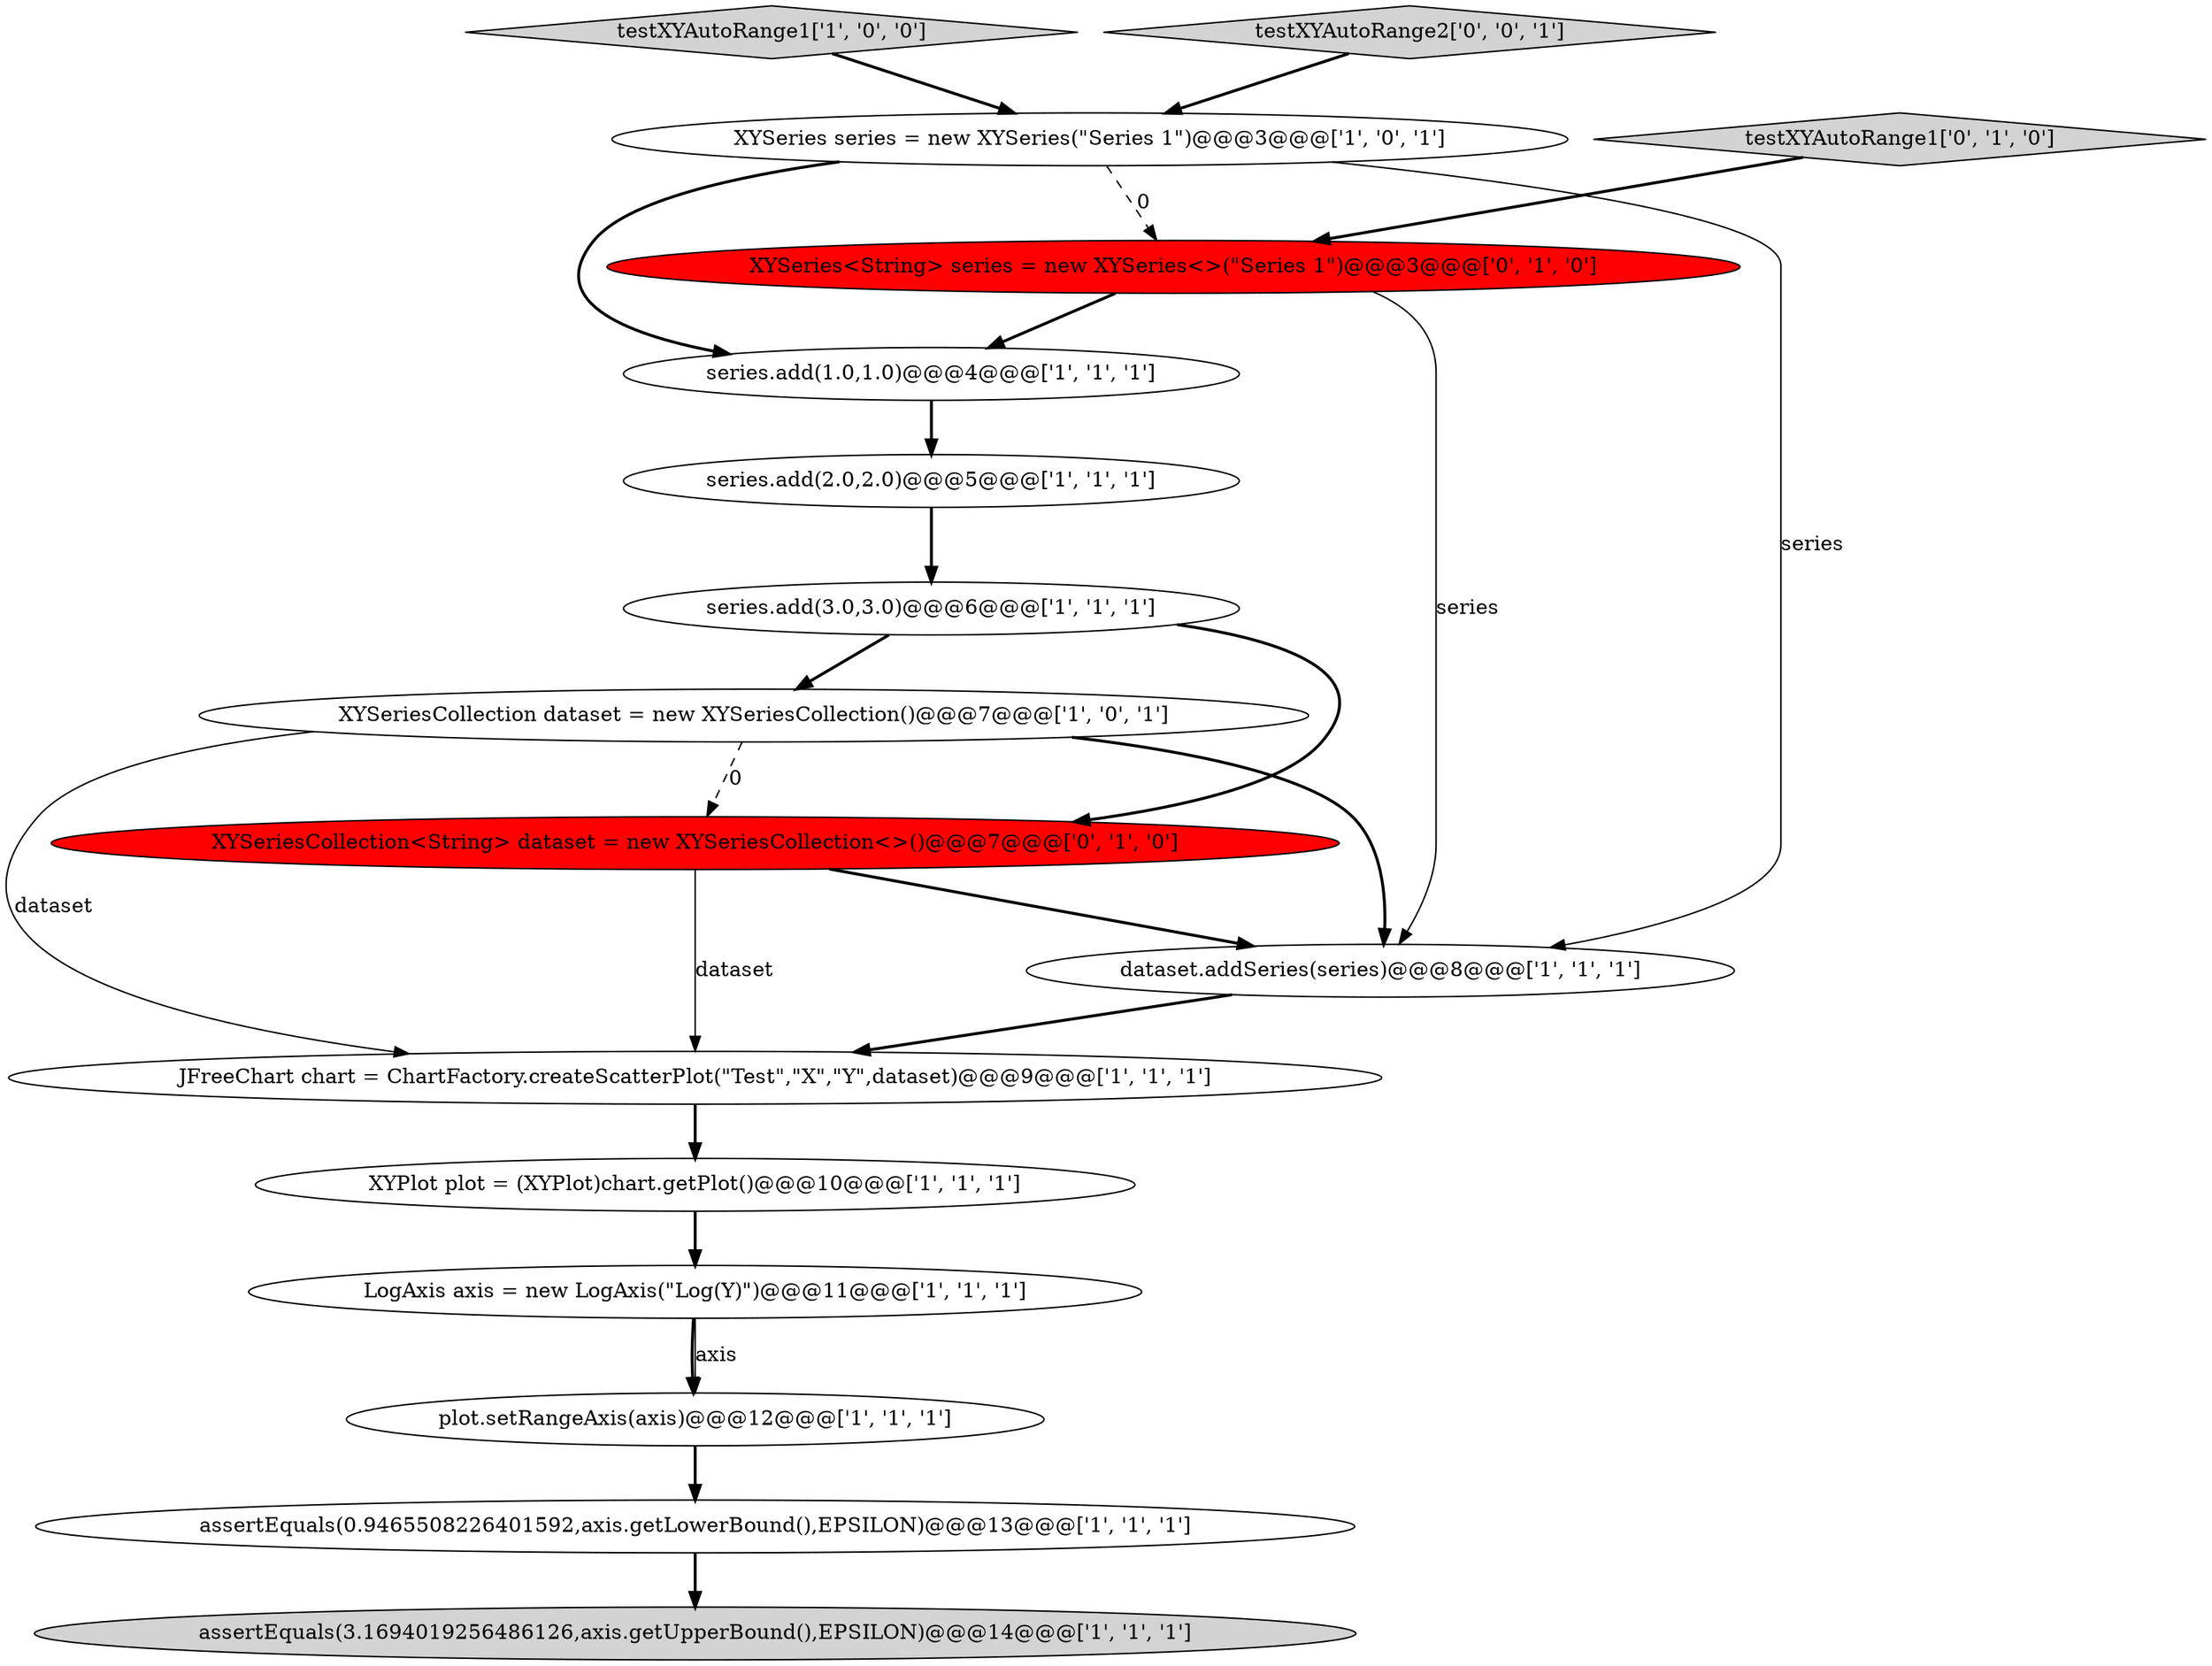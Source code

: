 digraph {
15 [style = filled, label = "XYSeriesCollection<String> dataset = new XYSeriesCollection<>()@@@7@@@['0', '1', '0']", fillcolor = red, shape = ellipse image = "AAA1AAABBB2BBB"];
5 [style = filled, label = "assertEquals(3.1694019256486126,axis.getUpperBound(),EPSILON)@@@14@@@['1', '1', '1']", fillcolor = lightgray, shape = ellipse image = "AAA0AAABBB1BBB"];
2 [style = filled, label = "assertEquals(0.9465508226401592,axis.getLowerBound(),EPSILON)@@@13@@@['1', '1', '1']", fillcolor = white, shape = ellipse image = "AAA0AAABBB1BBB"];
7 [style = filled, label = "LogAxis axis = new LogAxis(\"Log(Y)\")@@@11@@@['1', '1', '1']", fillcolor = white, shape = ellipse image = "AAA0AAABBB1BBB"];
4 [style = filled, label = "series.add(1.0,1.0)@@@4@@@['1', '1', '1']", fillcolor = white, shape = ellipse image = "AAA0AAABBB1BBB"];
9 [style = filled, label = "series.add(2.0,2.0)@@@5@@@['1', '1', '1']", fillcolor = white, shape = ellipse image = "AAA0AAABBB1BBB"];
14 [style = filled, label = "XYSeries<String> series = new XYSeries<>(\"Series 1\")@@@3@@@['0', '1', '0']", fillcolor = red, shape = ellipse image = "AAA1AAABBB2BBB"];
0 [style = filled, label = "plot.setRangeAxis(axis)@@@12@@@['1', '1', '1']", fillcolor = white, shape = ellipse image = "AAA0AAABBB1BBB"];
12 [style = filled, label = "JFreeChart chart = ChartFactory.createScatterPlot(\"Test\",\"X\",\"Y\",dataset)@@@9@@@['1', '1', '1']", fillcolor = white, shape = ellipse image = "AAA0AAABBB1BBB"];
6 [style = filled, label = "dataset.addSeries(series)@@@8@@@['1', '1', '1']", fillcolor = white, shape = ellipse image = "AAA0AAABBB1BBB"];
10 [style = filled, label = "testXYAutoRange1['1', '0', '0']", fillcolor = lightgray, shape = diamond image = "AAA0AAABBB1BBB"];
16 [style = filled, label = "testXYAutoRange2['0', '0', '1']", fillcolor = lightgray, shape = diamond image = "AAA0AAABBB3BBB"];
3 [style = filled, label = "XYSeriesCollection dataset = new XYSeriesCollection()@@@7@@@['1', '0', '1']", fillcolor = white, shape = ellipse image = "AAA0AAABBB1BBB"];
11 [style = filled, label = "series.add(3.0,3.0)@@@6@@@['1', '1', '1']", fillcolor = white, shape = ellipse image = "AAA0AAABBB1BBB"];
1 [style = filled, label = "XYPlot plot = (XYPlot)chart.getPlot()@@@10@@@['1', '1', '1']", fillcolor = white, shape = ellipse image = "AAA0AAABBB1BBB"];
8 [style = filled, label = "XYSeries series = new XYSeries(\"Series 1\")@@@3@@@['1', '0', '1']", fillcolor = white, shape = ellipse image = "AAA0AAABBB1BBB"];
13 [style = filled, label = "testXYAutoRange1['0', '1', '0']", fillcolor = lightgray, shape = diamond image = "AAA0AAABBB2BBB"];
4->9 [style = bold, label=""];
15->12 [style = solid, label="dataset"];
9->11 [style = bold, label=""];
16->8 [style = bold, label=""];
0->2 [style = bold, label=""];
3->6 [style = bold, label=""];
7->0 [style = bold, label=""];
15->6 [style = bold, label=""];
7->0 [style = solid, label="axis"];
8->14 [style = dashed, label="0"];
12->1 [style = bold, label=""];
1->7 [style = bold, label=""];
11->15 [style = bold, label=""];
10->8 [style = bold, label=""];
11->3 [style = bold, label=""];
3->12 [style = solid, label="dataset"];
14->6 [style = solid, label="series"];
3->15 [style = dashed, label="0"];
8->6 [style = solid, label="series"];
8->4 [style = bold, label=""];
13->14 [style = bold, label=""];
2->5 [style = bold, label=""];
14->4 [style = bold, label=""];
6->12 [style = bold, label=""];
}
